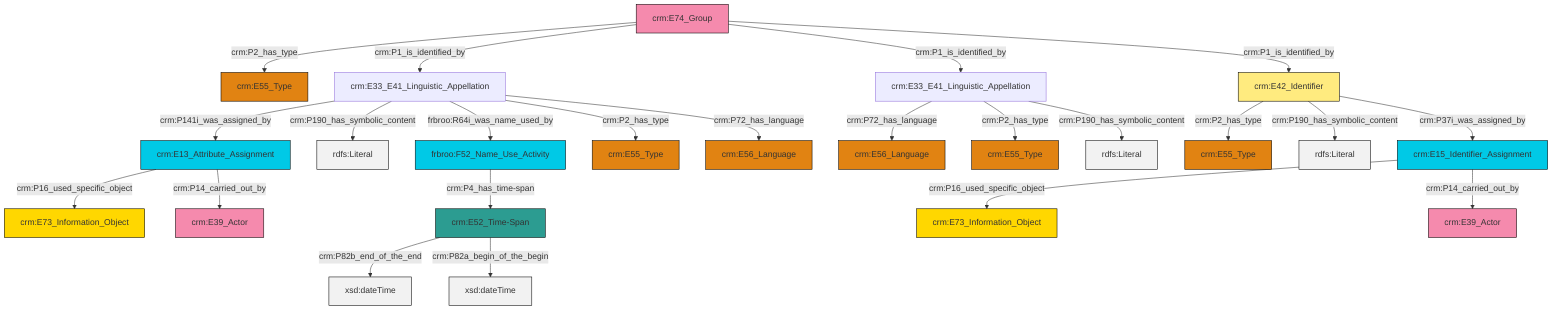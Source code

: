 graph TD
classDef Literal fill:#f2f2f2,stroke:#000000;
classDef CRM_Entity fill:#FFFFFF,stroke:#000000;
classDef Temporal_Entity fill:#00C9E6, stroke:#000000;
classDef Type fill:#E18312, stroke:#000000;
classDef Time-Span fill:#2C9C91, stroke:#000000;
classDef Appellation fill:#FFEB7F, stroke:#000000;
classDef Place fill:#008836, stroke:#000000;
classDef Persistent_Item fill:#B266B2, stroke:#000000;
classDef Conceptual_Object fill:#FFD700, stroke:#000000;
classDef Physical_Thing fill:#D2B48C, stroke:#000000;
classDef Actor fill:#f58aad, stroke:#000000;
classDef PC_Classes fill:#4ce600, stroke:#000000;
classDef Multi fill:#cccccc,stroke:#000000;

0["crm:E74_Group"]:::Actor -->|crm:P2_has_type| 1["crm:E55_Type"]:::Type
2["crm:E33_E41_Linguistic_Appellation"]:::Default -->|crm:P141i_was_assigned_by| 3["crm:E13_Attribute_Assignment"]:::Temporal_Entity
0["crm:E74_Group"]:::Actor -->|crm:P1_is_identified_by| 2["crm:E33_E41_Linguistic_Appellation"]:::Default
6["crm:E42_Identifier"]:::Appellation -->|crm:P2_has_type| 7["crm:E55_Type"]:::Type
0["crm:E74_Group"]:::Actor -->|crm:P1_is_identified_by| 4["crm:E33_E41_Linguistic_Appellation"]:::Default
2["crm:E33_E41_Linguistic_Appellation"]:::Default -->|crm:P190_has_symbolic_content| 18[rdfs:Literal]:::Literal
11["crm:E52_Time-Span"]:::Time-Span -->|crm:P82b_end_of_the_end| 19[xsd:dateTime]:::Literal
13["frbroo:F52_Name_Use_Activity"]:::Temporal_Entity -->|crm:P4_has_time-span| 11["crm:E52_Time-Span"]:::Time-Span
25["crm:E15_Identifier_Assignment"]:::Temporal_Entity -->|crm:P16_used_specific_object| 26["crm:E73_Information_Object"]:::Conceptual_Object
2["crm:E33_E41_Linguistic_Appellation"]:::Default -->|frbroo:R64i_was_name_used_by| 13["frbroo:F52_Name_Use_Activity"]:::Temporal_Entity
3["crm:E13_Attribute_Assignment"]:::Temporal_Entity -->|crm:P16_used_specific_object| 27["crm:E73_Information_Object"]:::Conceptual_Object
6["crm:E42_Identifier"]:::Appellation -->|crm:P190_has_symbolic_content| 30[rdfs:Literal]:::Literal
4["crm:E33_E41_Linguistic_Appellation"]:::Default -->|crm:P72_has_language| 31["crm:E56_Language"]:::Type
2["crm:E33_E41_Linguistic_Appellation"]:::Default -->|crm:P2_has_type| 37["crm:E55_Type"]:::Type
11["crm:E52_Time-Span"]:::Time-Span -->|crm:P82a_begin_of_the_begin| 38[xsd:dateTime]:::Literal
4["crm:E33_E41_Linguistic_Appellation"]:::Default -->|crm:P2_has_type| 15["crm:E55_Type"]:::Type
3["crm:E13_Attribute_Assignment"]:::Temporal_Entity -->|crm:P14_carried_out_by| 9["crm:E39_Actor"]:::Actor
4["crm:E33_E41_Linguistic_Appellation"]:::Default -->|crm:P190_has_symbolic_content| 39[rdfs:Literal]:::Literal
2["crm:E33_E41_Linguistic_Appellation"]:::Default -->|crm:P72_has_language| 35["crm:E56_Language"]:::Type
0["crm:E74_Group"]:::Actor -->|crm:P1_is_identified_by| 6["crm:E42_Identifier"]:::Appellation
6["crm:E42_Identifier"]:::Appellation -->|crm:P37i_was_assigned_by| 25["crm:E15_Identifier_Assignment"]:::Temporal_Entity
25["crm:E15_Identifier_Assignment"]:::Temporal_Entity -->|crm:P14_carried_out_by| 23["crm:E39_Actor"]:::Actor